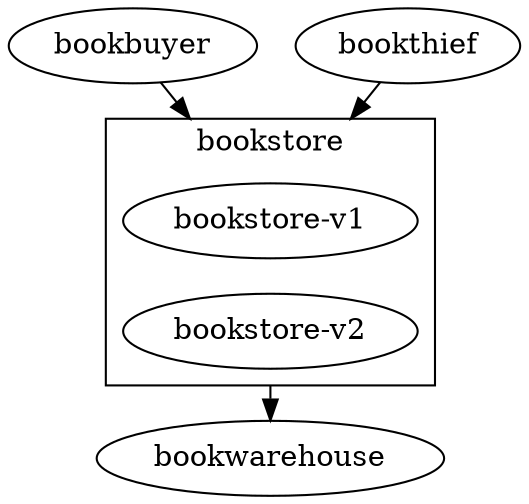 // dot -o graph.svg -T svg graph.svg
digraph G {
    compound=true;
    ranksep="0";
    edge [minlen=2];

    bookbuyer -> b1 [lhead=cluster0];
    bookthief -> b1 [lhead=cluster0];

    subgraph cluster0 {
        label="bookstore";
        b1[label="bookstore-v1"];
        b2[label="bookstore-v2"];
        b1 -> b2 [style=invis];
    }

    b2 -> bookwarehouse [ltail=cluster0];
}
